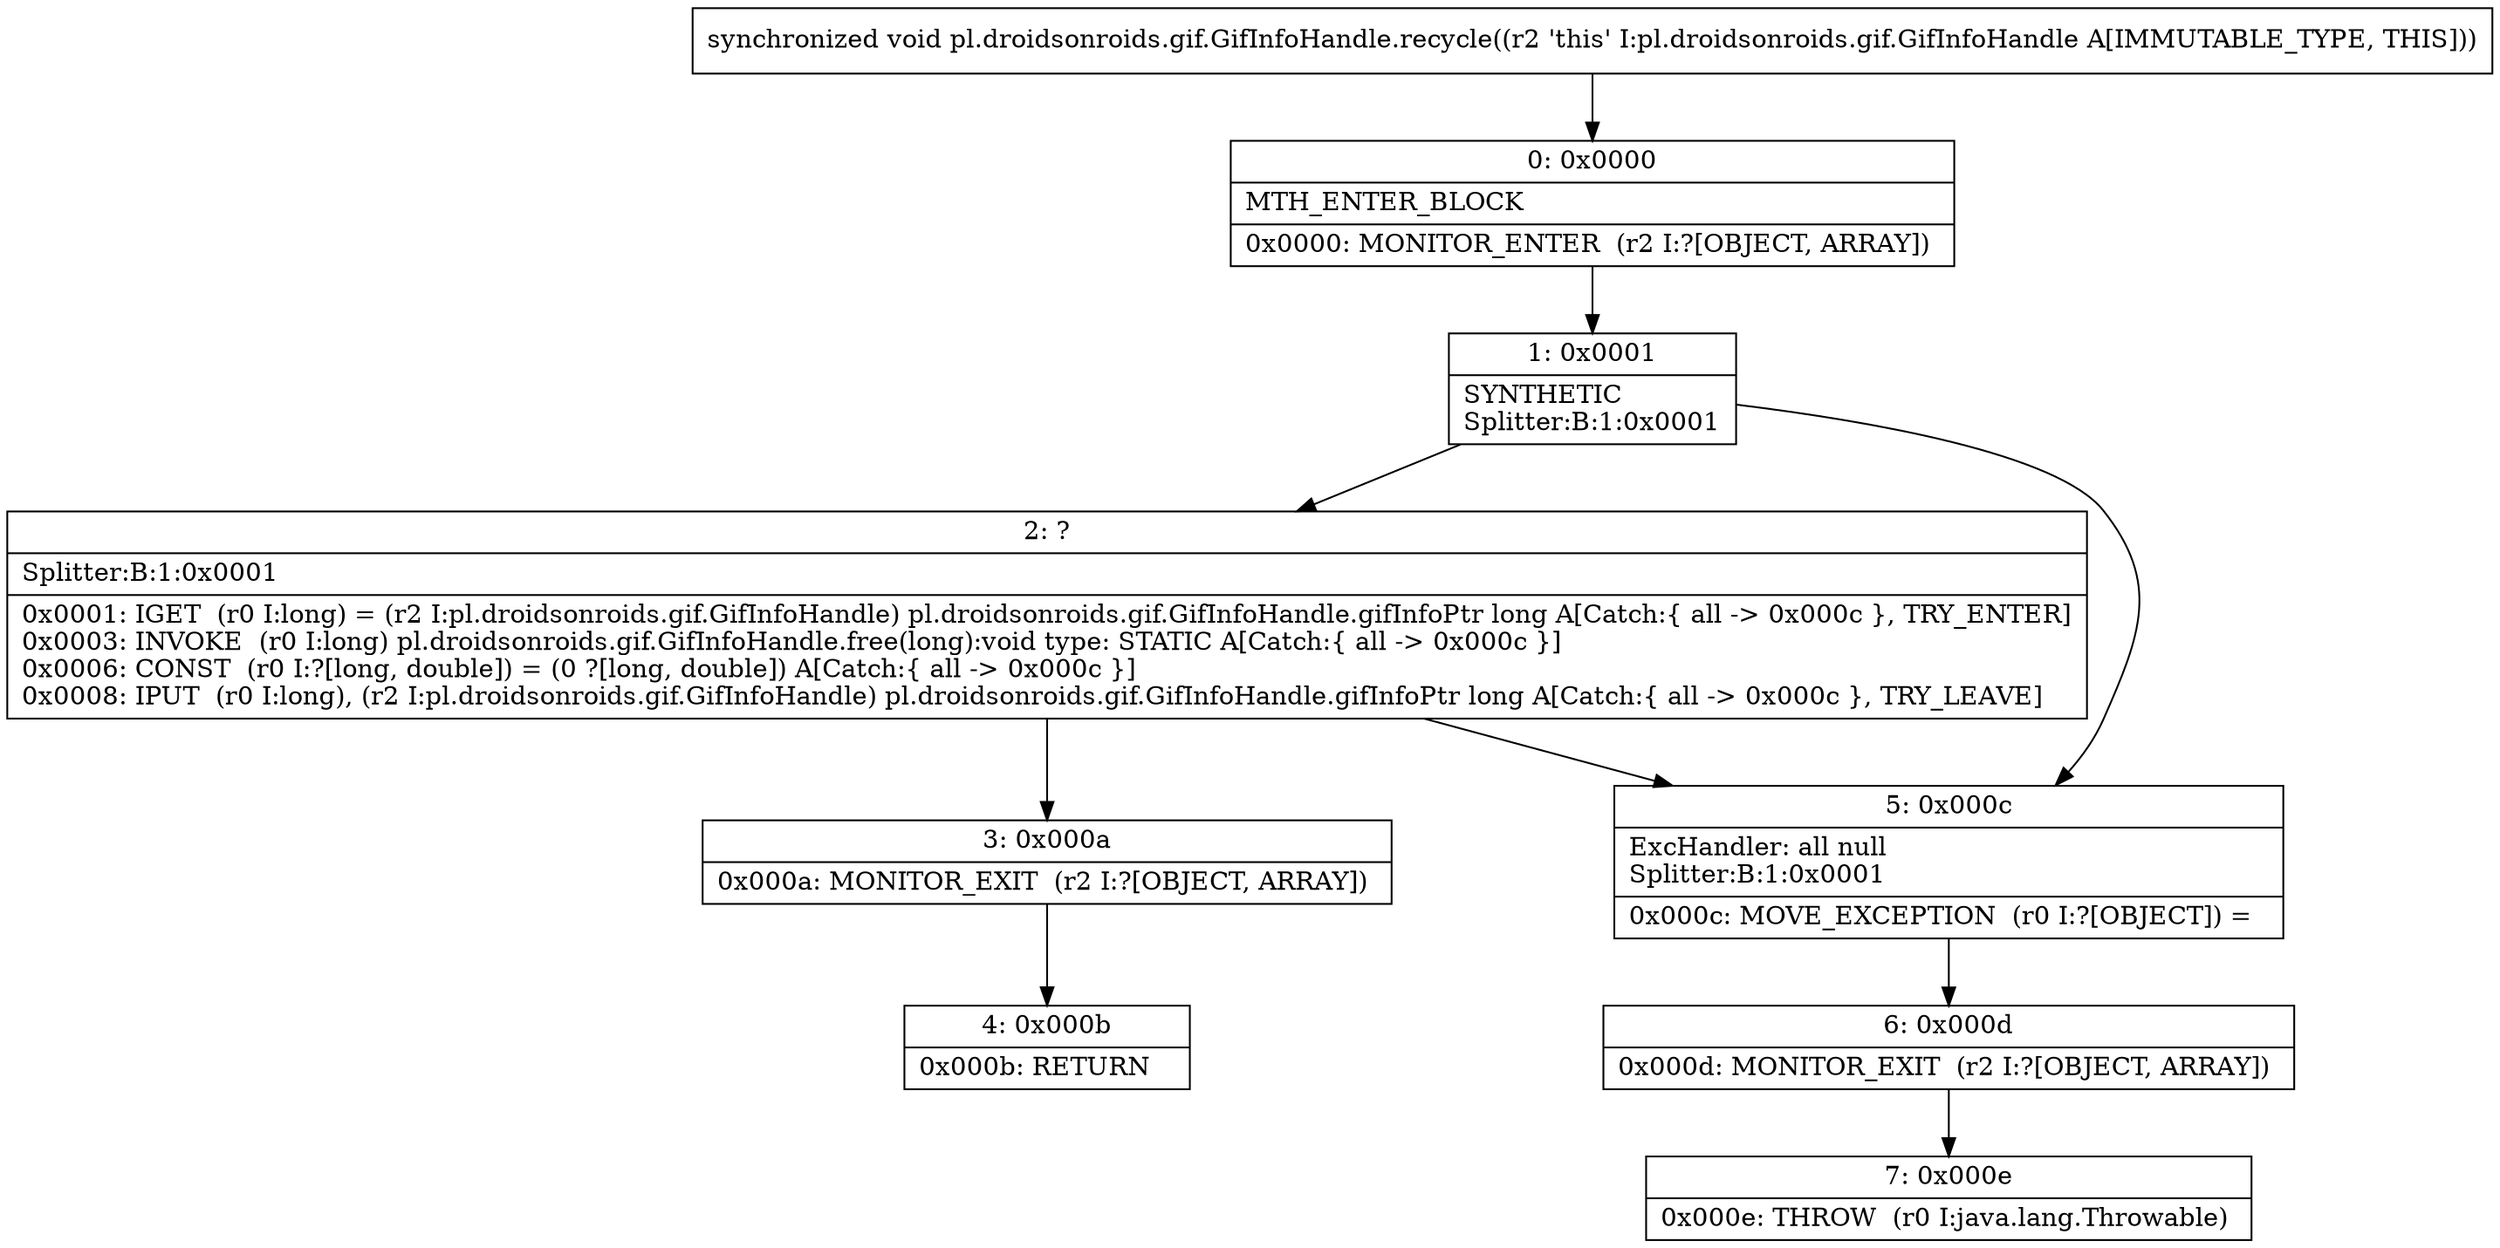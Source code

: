 digraph "CFG forpl.droidsonroids.gif.GifInfoHandle.recycle()V" {
Node_0 [shape=record,label="{0\:\ 0x0000|MTH_ENTER_BLOCK\l|0x0000: MONITOR_ENTER  (r2 I:?[OBJECT, ARRAY]) \l}"];
Node_1 [shape=record,label="{1\:\ 0x0001|SYNTHETIC\lSplitter:B:1:0x0001\l}"];
Node_2 [shape=record,label="{2\:\ ?|Splitter:B:1:0x0001\l|0x0001: IGET  (r0 I:long) = (r2 I:pl.droidsonroids.gif.GifInfoHandle) pl.droidsonroids.gif.GifInfoHandle.gifInfoPtr long A[Catch:\{ all \-\> 0x000c \}, TRY_ENTER]\l0x0003: INVOKE  (r0 I:long) pl.droidsonroids.gif.GifInfoHandle.free(long):void type: STATIC A[Catch:\{ all \-\> 0x000c \}]\l0x0006: CONST  (r0 I:?[long, double]) = (0 ?[long, double]) A[Catch:\{ all \-\> 0x000c \}]\l0x0008: IPUT  (r0 I:long), (r2 I:pl.droidsonroids.gif.GifInfoHandle) pl.droidsonroids.gif.GifInfoHandle.gifInfoPtr long A[Catch:\{ all \-\> 0x000c \}, TRY_LEAVE]\l}"];
Node_3 [shape=record,label="{3\:\ 0x000a|0x000a: MONITOR_EXIT  (r2 I:?[OBJECT, ARRAY]) \l}"];
Node_4 [shape=record,label="{4\:\ 0x000b|0x000b: RETURN   \l}"];
Node_5 [shape=record,label="{5\:\ 0x000c|ExcHandler: all null\lSplitter:B:1:0x0001\l|0x000c: MOVE_EXCEPTION  (r0 I:?[OBJECT]) =  \l}"];
Node_6 [shape=record,label="{6\:\ 0x000d|0x000d: MONITOR_EXIT  (r2 I:?[OBJECT, ARRAY]) \l}"];
Node_7 [shape=record,label="{7\:\ 0x000e|0x000e: THROW  (r0 I:java.lang.Throwable) \l}"];
MethodNode[shape=record,label="{synchronized void pl.droidsonroids.gif.GifInfoHandle.recycle((r2 'this' I:pl.droidsonroids.gif.GifInfoHandle A[IMMUTABLE_TYPE, THIS])) }"];
MethodNode -> Node_0;
Node_0 -> Node_1;
Node_1 -> Node_2;
Node_1 -> Node_5;
Node_2 -> Node_3;
Node_2 -> Node_5;
Node_3 -> Node_4;
Node_5 -> Node_6;
Node_6 -> Node_7;
}

